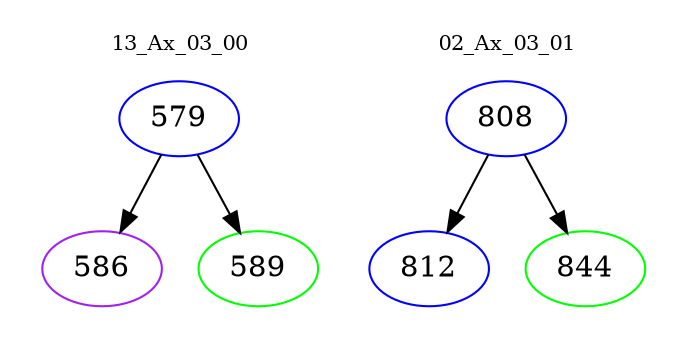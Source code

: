 digraph{
subgraph cluster_0 {
color = white
label = "13_Ax_03_00";
fontsize=10;
T0_579 [label="579", color="blue"]
T0_579 -> T0_586 [color="black"]
T0_586 [label="586", color="purple"]
T0_579 -> T0_589 [color="black"]
T0_589 [label="589", color="green"]
}
subgraph cluster_1 {
color = white
label = "02_Ax_03_01";
fontsize=10;
T1_808 [label="808", color="blue"]
T1_808 -> T1_812 [color="black"]
T1_812 [label="812", color="blue"]
T1_808 -> T1_844 [color="black"]
T1_844 [label="844", color="green"]
}
}

